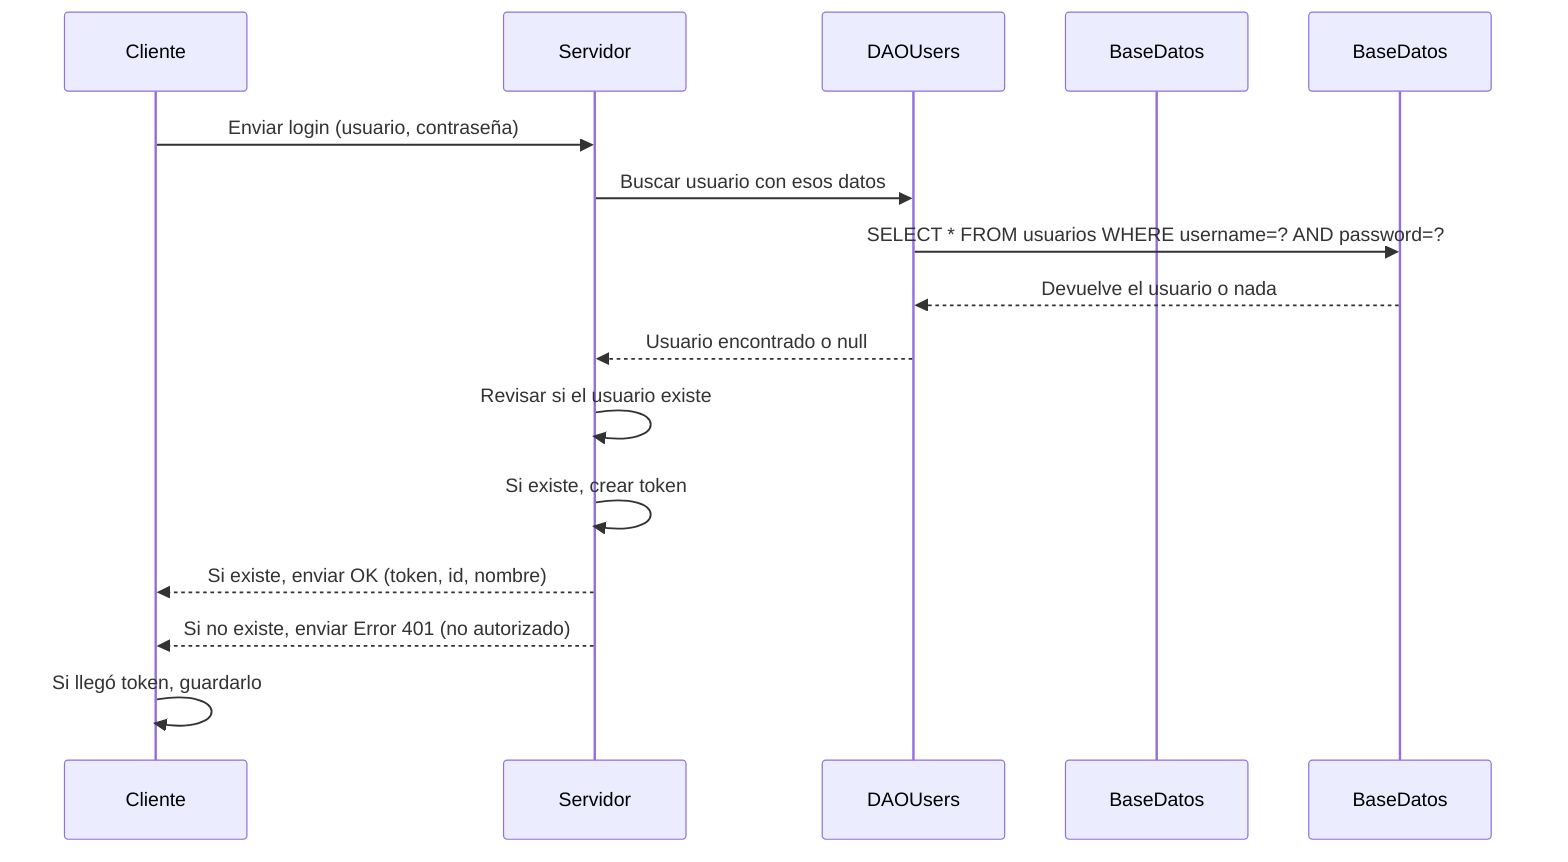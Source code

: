 sequenceDiagram
    participant Cliente
    participant Servidor
    participant DAOUsers
    participant BD as BaseDatos

    Cliente->>Servidor: Enviar login (usuario, contraseña)
    Servidor->>DAOUsers: Buscar usuario con esos datos
    DAOUsers->>BaseDatos: SELECT * FROM usuarios WHERE username=? AND password=?
    BaseDatos-->>DAOUsers: Devuelve el usuario o nada
    DAOUsers-->>Servidor: Usuario encontrado o null

    Servidor->>Servidor: Revisar si el usuario existe
    Servidor->>Servidor: Si existe, crear token
    Servidor-->>Cliente: Si existe, enviar OK (token, id, nombre)
    Servidor-->>Cliente: Si no existe, enviar Error 401 (no autorizado)
    Cliente->>Cliente: Si llegó token, guardarlo